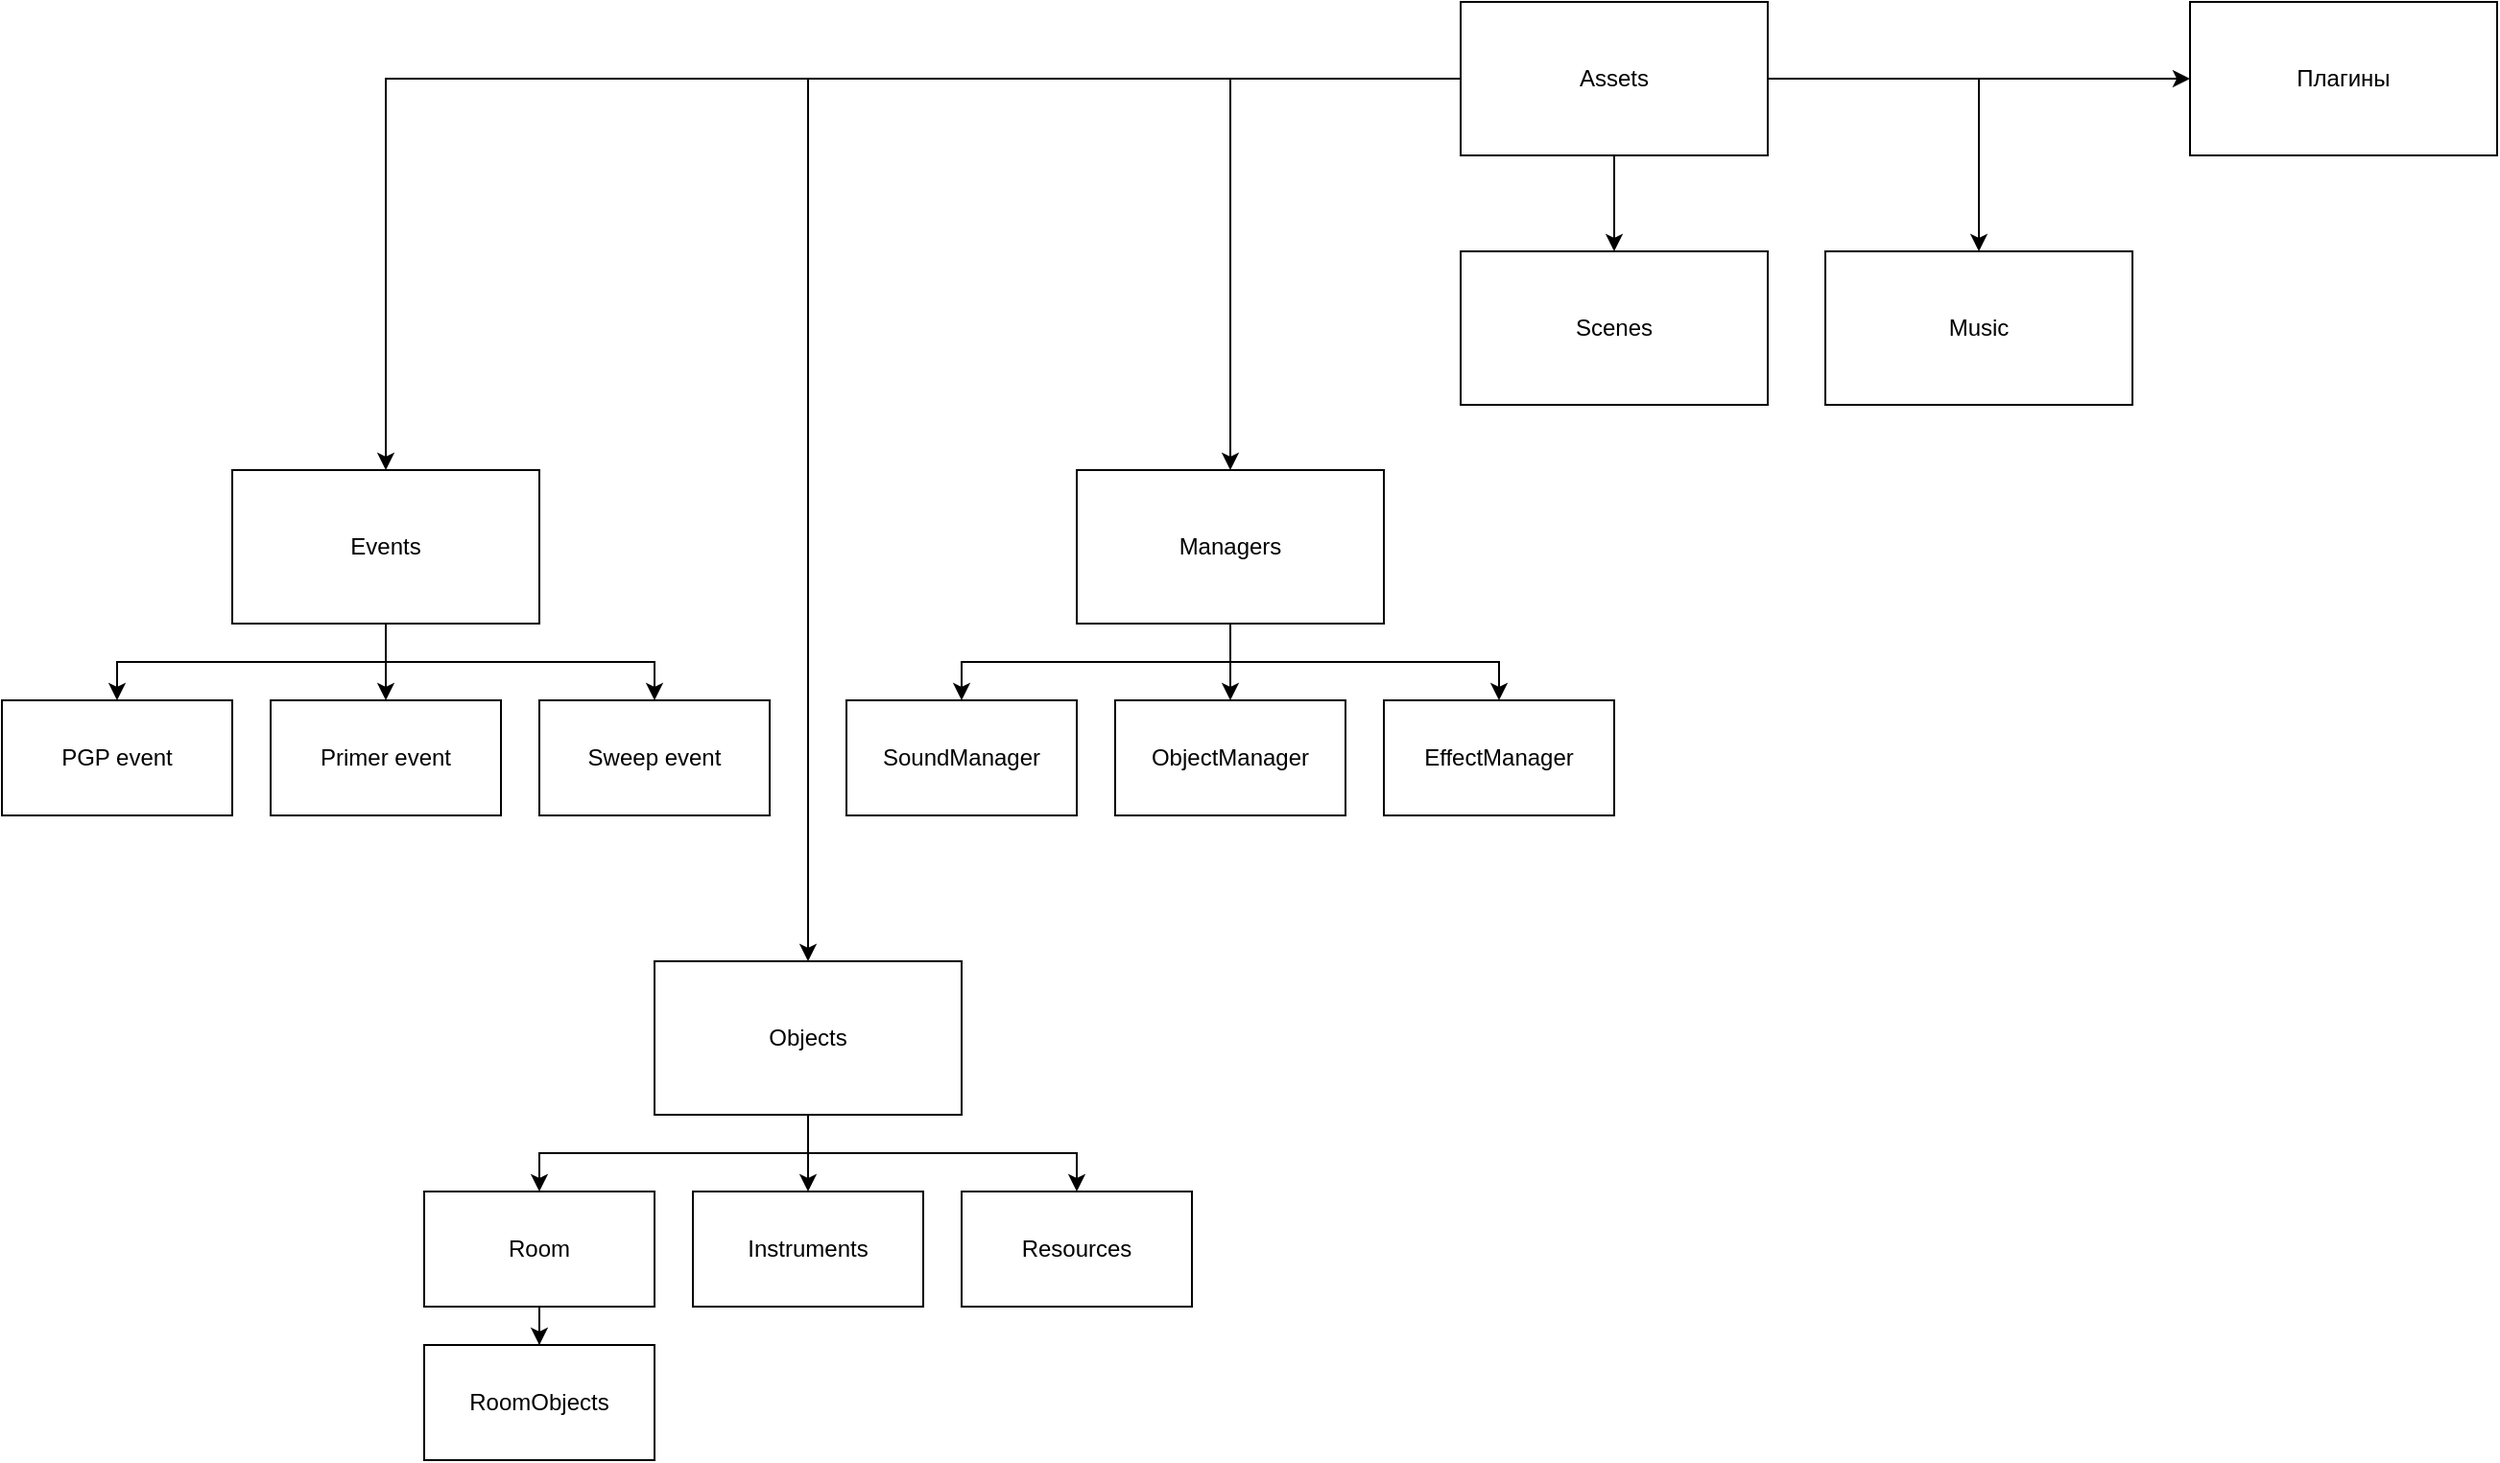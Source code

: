 <mxfile version="21.8.2" type="github" pages="2">
  <diagram name="Assets" id="84O2Gyyiwd_BVJKpsNnK">
    <mxGraphModel dx="2995" dy="1057" grid="1" gridSize="10" guides="1" tooltips="1" connect="1" arrows="1" fold="1" page="1" pageScale="1" pageWidth="827" pageHeight="1169" math="0" shadow="0">
      <root>
        <mxCell id="0" />
        <mxCell id="1" parent="0" />
        <mxCell id="0Ppkg_TYxEfiZomqHbuK-1" style="edgeStyle=orthogonalEdgeStyle;rounded=0;orthogonalLoop=1;jettySize=auto;html=1;entryX=0.5;entryY=0;entryDx=0;entryDy=0;" edge="1" parent="1" source="yk-6UnyTxs8F06T7Ii9H-1" target="yk-6UnyTxs8F06T7Ii9H-2">
          <mxGeometry relative="1" as="geometry" />
        </mxCell>
        <mxCell id="0Ppkg_TYxEfiZomqHbuK-2" style="edgeStyle=orthogonalEdgeStyle;rounded=0;orthogonalLoop=1;jettySize=auto;html=1;entryX=0.5;entryY=0;entryDx=0;entryDy=0;" edge="1" parent="1" source="yk-6UnyTxs8F06T7Ii9H-1" target="yk-6UnyTxs8F06T7Ii9H-3">
          <mxGeometry relative="1" as="geometry" />
        </mxCell>
        <mxCell id="0Ppkg_TYxEfiZomqHbuK-3" style="edgeStyle=orthogonalEdgeStyle;rounded=0;orthogonalLoop=1;jettySize=auto;html=1;entryX=0.5;entryY=0;entryDx=0;entryDy=0;" edge="1" parent="1" source="yk-6UnyTxs8F06T7Ii9H-1" target="yk-6UnyTxs8F06T7Ii9H-4">
          <mxGeometry relative="1" as="geometry" />
        </mxCell>
        <mxCell id="oLehk1_JSGpebvPSYuXD-15" value="" style="edgeStyle=orthogonalEdgeStyle;rounded=0;orthogonalLoop=1;jettySize=auto;html=1;" edge="1" parent="1" source="yk-6UnyTxs8F06T7Ii9H-1" target="oLehk1_JSGpebvPSYuXD-14">
          <mxGeometry relative="1" as="geometry" />
        </mxCell>
        <mxCell id="hT9-3GZPa0NThNZRe6kT-4" style="edgeStyle=orthogonalEdgeStyle;rounded=0;orthogonalLoop=1;jettySize=auto;html=1;" edge="1" parent="1" source="yk-6UnyTxs8F06T7Ii9H-1" target="hT9-3GZPa0NThNZRe6kT-3">
          <mxGeometry relative="1" as="geometry" />
        </mxCell>
        <mxCell id="hT9-3GZPa0NThNZRe6kT-6" style="edgeStyle=orthogonalEdgeStyle;rounded=0;orthogonalLoop=1;jettySize=auto;html=1;" edge="1" parent="1" source="yk-6UnyTxs8F06T7Ii9H-1" target="yk-6UnyTxs8F06T7Ii9H-5">
          <mxGeometry relative="1" as="geometry" />
        </mxCell>
        <mxCell id="yk-6UnyTxs8F06T7Ii9H-1" value="Assets" style="rounded=0;whiteSpace=wrap;html=1;" parent="1" vertex="1">
          <mxGeometry x="200" y="160" width="160" height="80" as="geometry" />
        </mxCell>
        <mxCell id="oLehk1_JSGpebvPSYuXD-4" style="edgeStyle=orthogonalEdgeStyle;rounded=0;orthogonalLoop=1;jettySize=auto;html=1;" edge="1" parent="1" source="yk-6UnyTxs8F06T7Ii9H-2" target="oLehk1_JSGpebvPSYuXD-1">
          <mxGeometry relative="1" as="geometry" />
        </mxCell>
        <mxCell id="oLehk1_JSGpebvPSYuXD-5" style="edgeStyle=orthogonalEdgeStyle;rounded=0;orthogonalLoop=1;jettySize=auto;html=1;entryX=0.5;entryY=0;entryDx=0;entryDy=0;" edge="1" parent="1" source="yk-6UnyTxs8F06T7Ii9H-2" target="oLehk1_JSGpebvPSYuXD-2">
          <mxGeometry relative="1" as="geometry" />
        </mxCell>
        <mxCell id="oLehk1_JSGpebvPSYuXD-6" style="edgeStyle=orthogonalEdgeStyle;rounded=0;orthogonalLoop=1;jettySize=auto;html=1;entryX=0.5;entryY=0;entryDx=0;entryDy=0;" edge="1" parent="1" source="yk-6UnyTxs8F06T7Ii9H-2" target="oLehk1_JSGpebvPSYuXD-3">
          <mxGeometry relative="1" as="geometry" />
        </mxCell>
        <mxCell id="yk-6UnyTxs8F06T7Ii9H-2" value="Events&lt;br&gt;" style="rounded=0;whiteSpace=wrap;html=1;" parent="1" vertex="1">
          <mxGeometry x="-440" y="404" width="160" height="80" as="geometry" />
        </mxCell>
        <mxCell id="oLehk1_JSGpebvPSYuXD-10" style="edgeStyle=orthogonalEdgeStyle;rounded=0;orthogonalLoop=1;jettySize=auto;html=1;entryX=0.5;entryY=0;entryDx=0;entryDy=0;" edge="1" parent="1" source="yk-6UnyTxs8F06T7Ii9H-3" target="oLehk1_JSGpebvPSYuXD-7">
          <mxGeometry relative="1" as="geometry" />
        </mxCell>
        <mxCell id="oLehk1_JSGpebvPSYuXD-11" style="edgeStyle=orthogonalEdgeStyle;rounded=0;orthogonalLoop=1;jettySize=auto;html=1;entryX=0.5;entryY=0;entryDx=0;entryDy=0;" edge="1" parent="1" source="yk-6UnyTxs8F06T7Ii9H-3" target="oLehk1_JSGpebvPSYuXD-8">
          <mxGeometry relative="1" as="geometry" />
        </mxCell>
        <mxCell id="oLehk1_JSGpebvPSYuXD-12" style="edgeStyle=orthogonalEdgeStyle;rounded=0;orthogonalLoop=1;jettySize=auto;html=1;" edge="1" parent="1" source="yk-6UnyTxs8F06T7Ii9H-3" target="oLehk1_JSGpebvPSYuXD-9">
          <mxGeometry relative="1" as="geometry" />
        </mxCell>
        <mxCell id="yk-6UnyTxs8F06T7Ii9H-3" value="Objects" style="rounded=0;whiteSpace=wrap;html=1;" parent="1" vertex="1">
          <mxGeometry x="-220" y="660" width="160" height="80" as="geometry" />
        </mxCell>
        <mxCell id="yk-6UnyTxs8F06T7Ii9H-4" value="Scenes" style="rounded=0;whiteSpace=wrap;html=1;" parent="1" vertex="1">
          <mxGeometry x="200" y="290" width="160" height="80" as="geometry" />
        </mxCell>
        <mxCell id="yk-6UnyTxs8F06T7Ii9H-5" value="Плагины" style="rounded=0;whiteSpace=wrap;html=1;" parent="1" vertex="1">
          <mxGeometry x="580" y="160" width="160" height="80" as="geometry" />
        </mxCell>
        <mxCell id="oLehk1_JSGpebvPSYuXD-1" value="PGP event" style="rounded=0;whiteSpace=wrap;html=1;" vertex="1" parent="1">
          <mxGeometry x="-560" y="524" width="120" height="60" as="geometry" />
        </mxCell>
        <mxCell id="oLehk1_JSGpebvPSYuXD-2" value="Primer event" style="rounded=0;whiteSpace=wrap;html=1;" vertex="1" parent="1">
          <mxGeometry x="-420" y="524" width="120" height="60" as="geometry" />
        </mxCell>
        <mxCell id="oLehk1_JSGpebvPSYuXD-3" value="Sweep event" style="rounded=0;whiteSpace=wrap;html=1;" vertex="1" parent="1">
          <mxGeometry x="-280" y="524" width="120" height="60" as="geometry" />
        </mxCell>
        <mxCell id="oLehk1_JSGpebvPSYuXD-25" style="edgeStyle=orthogonalEdgeStyle;rounded=0;orthogonalLoop=1;jettySize=auto;html=1;entryX=0.5;entryY=0;entryDx=0;entryDy=0;" edge="1" parent="1" source="oLehk1_JSGpebvPSYuXD-7" target="oLehk1_JSGpebvPSYuXD-24">
          <mxGeometry relative="1" as="geometry" />
        </mxCell>
        <mxCell id="oLehk1_JSGpebvPSYuXD-7" value="Room" style="rounded=0;whiteSpace=wrap;html=1;" vertex="1" parent="1">
          <mxGeometry x="-340" y="780" width="120" height="60" as="geometry" />
        </mxCell>
        <mxCell id="oLehk1_JSGpebvPSYuXD-8" value="Instruments" style="rounded=0;whiteSpace=wrap;html=1;" vertex="1" parent="1">
          <mxGeometry x="-200" y="780" width="120" height="60" as="geometry" />
        </mxCell>
        <mxCell id="oLehk1_JSGpebvPSYuXD-9" value="Resources" style="rounded=0;whiteSpace=wrap;html=1;" vertex="1" parent="1">
          <mxGeometry x="-60" y="780" width="120" height="60" as="geometry" />
        </mxCell>
        <mxCell id="oLehk1_JSGpebvPSYuXD-19" style="edgeStyle=orthogonalEdgeStyle;rounded=0;orthogonalLoop=1;jettySize=auto;html=1;entryX=0.5;entryY=0;entryDx=0;entryDy=0;" edge="1" parent="1" source="oLehk1_JSGpebvPSYuXD-14" target="oLehk1_JSGpebvPSYuXD-18">
          <mxGeometry relative="1" as="geometry" />
        </mxCell>
        <mxCell id="oLehk1_JSGpebvPSYuXD-21" style="edgeStyle=orthogonalEdgeStyle;rounded=0;orthogonalLoop=1;jettySize=auto;html=1;" edge="1" parent="1" source="oLehk1_JSGpebvPSYuXD-14" target="oLehk1_JSGpebvPSYuXD-20">
          <mxGeometry relative="1" as="geometry" />
        </mxCell>
        <mxCell id="oLehk1_JSGpebvPSYuXD-23" style="edgeStyle=orthogonalEdgeStyle;rounded=0;orthogonalLoop=1;jettySize=auto;html=1;" edge="1" parent="1" source="oLehk1_JSGpebvPSYuXD-14" target="oLehk1_JSGpebvPSYuXD-22">
          <mxGeometry relative="1" as="geometry" />
        </mxCell>
        <mxCell id="oLehk1_JSGpebvPSYuXD-14" value="Managers" style="rounded=0;whiteSpace=wrap;html=1;" vertex="1" parent="1">
          <mxGeometry y="404" width="160" height="80" as="geometry" />
        </mxCell>
        <mxCell id="oLehk1_JSGpebvPSYuXD-18" value="ObjectManager" style="rounded=0;whiteSpace=wrap;html=1;" vertex="1" parent="1">
          <mxGeometry x="20" y="524" width="120" height="60" as="geometry" />
        </mxCell>
        <mxCell id="oLehk1_JSGpebvPSYuXD-20" value="SoundManager" style="rounded=0;whiteSpace=wrap;html=1;" vertex="1" parent="1">
          <mxGeometry x="-120" y="524" width="120" height="60" as="geometry" />
        </mxCell>
        <mxCell id="oLehk1_JSGpebvPSYuXD-22" value="EffectManager" style="rounded=0;whiteSpace=wrap;html=1;" vertex="1" parent="1">
          <mxGeometry x="160" y="524" width="120" height="60" as="geometry" />
        </mxCell>
        <mxCell id="oLehk1_JSGpebvPSYuXD-24" value="RoomObjects" style="rounded=0;whiteSpace=wrap;html=1;" vertex="1" parent="1">
          <mxGeometry x="-340" y="860" width="120" height="60" as="geometry" />
        </mxCell>
        <mxCell id="hT9-3GZPa0NThNZRe6kT-3" value="Music" style="rounded=0;whiteSpace=wrap;html=1;" vertex="1" parent="1">
          <mxGeometry x="390" y="290" width="160" height="80" as="geometry" />
        </mxCell>
      </root>
    </mxGraphModel>
  </diagram>
  <diagram id="tb-0I0y4m7m4PURBvdJa" name="Object">
    <mxGraphModel dx="1626" dy="793" grid="1" gridSize="10" guides="1" tooltips="1" connect="1" arrows="1" fold="1" page="1" pageScale="1" pageWidth="827" pageHeight="1169" math="0" shadow="0">
      <root>
        <mxCell id="0" />
        <mxCell id="1" parent="0" />
        <mxCell id="pMTdVocwzGKom47Oizoz-1" style="edgeStyle=orthogonalEdgeStyle;rounded=0;orthogonalLoop=1;jettySize=auto;html=1;" edge="1" parent="1" source="YOzxgD6gWfHrZgOWHF-H-1" target="Z9qXVEdUHZUFFuwJkJLw-2">
          <mxGeometry relative="1" as="geometry" />
        </mxCell>
        <mxCell id="pMTdVocwzGKom47Oizoz-3" style="edgeStyle=orthogonalEdgeStyle;rounded=0;orthogonalLoop=1;jettySize=auto;html=1;" edge="1" parent="1" source="YOzxgD6gWfHrZgOWHF-H-1" target="42AuOi3dADbIWI_3XscI-1">
          <mxGeometry relative="1" as="geometry" />
        </mxCell>
        <mxCell id="pMTdVocwzGKom47Oizoz-8" style="edgeStyle=orthogonalEdgeStyle;rounded=0;orthogonalLoop=1;jettySize=auto;html=1;entryX=0;entryY=0.5;entryDx=0;entryDy=0;" edge="1" parent="1" source="YOzxgD6gWfHrZgOWHF-H-1" target="42AuOi3dADbIWI_3XscI-2">
          <mxGeometry relative="1" as="geometry" />
        </mxCell>
        <mxCell id="pMTdVocwzGKom47Oizoz-9" style="edgeStyle=orthogonalEdgeStyle;rounded=0;orthogonalLoop=1;jettySize=auto;html=1;entryX=1;entryY=0.5;entryDx=0;entryDy=0;" edge="1" parent="1" source="YOzxgD6gWfHrZgOWHF-H-1" target="Z9qXVEdUHZUFFuwJkJLw-3">
          <mxGeometry relative="1" as="geometry" />
        </mxCell>
        <mxCell id="pMTdVocwzGKom47Oizoz-10" style="edgeStyle=orthogonalEdgeStyle;rounded=0;orthogonalLoop=1;jettySize=auto;html=1;entryX=0.5;entryY=0;entryDx=0;entryDy=0;" edge="1" parent="1" source="YOzxgD6gWfHrZgOWHF-H-1" target="pMTdVocwzGKom47Oizoz-6">
          <mxGeometry relative="1" as="geometry" />
        </mxCell>
        <mxCell id="pMTdVocwzGKom47Oizoz-11" style="edgeStyle=orthogonalEdgeStyle;rounded=0;orthogonalLoop=1;jettySize=auto;html=1;" edge="1" parent="1" source="YOzxgD6gWfHrZgOWHF-H-1" target="Z9qXVEdUHZUFFuwJkJLw-1">
          <mxGeometry relative="1" as="geometry" />
        </mxCell>
        <mxCell id="YOzxgD6gWfHrZgOWHF-H-1" value="Object" style="rounded=0;whiteSpace=wrap;html=1;" vertex="1" parent="1">
          <mxGeometry x="360" y="140" width="120" height="60" as="geometry" />
        </mxCell>
        <mxCell id="Z9qXVEdUHZUFFuwJkJLw-1" value="Prefabs" style="rounded=0;whiteSpace=wrap;html=1;" vertex="1" parent="1">
          <mxGeometry x="440" y="300" width="120" height="60" as="geometry" />
        </mxCell>
        <mxCell id="Z9qXVEdUHZUFFuwJkJLw-2" value="Materials" style="rounded=0;whiteSpace=wrap;html=1;" vertex="1" parent="1">
          <mxGeometry x="90" y="140" width="120" height="60" as="geometry" />
        </mxCell>
        <mxCell id="Z9qXVEdUHZUFFuwJkJLw-3" value="Scripts" style="rounded=0;whiteSpace=wrap;html=1;" vertex="1" parent="1">
          <mxGeometry x="90" y="240" width="120" height="60" as="geometry" />
        </mxCell>
        <mxCell id="42AuOi3dADbIWI_3XscI-1" value="Textures" style="rounded=0;whiteSpace=wrap;html=1;" vertex="1" parent="1">
          <mxGeometry x="660" y="140" width="120" height="60" as="geometry" />
        </mxCell>
        <mxCell id="42AuOi3dADbIWI_3XscI-2" value="Sounds" style="rounded=0;whiteSpace=wrap;html=1;" vertex="1" parent="1">
          <mxGeometry x="660" y="240" width="120" height="60" as="geometry" />
        </mxCell>
        <mxCell id="pMTdVocwzGKom47Oizoz-6" value="Effects" style="rounded=0;whiteSpace=wrap;html=1;" vertex="1" parent="1">
          <mxGeometry x="280" y="300" width="120" height="60" as="geometry" />
        </mxCell>
      </root>
    </mxGraphModel>
  </diagram>
</mxfile>
